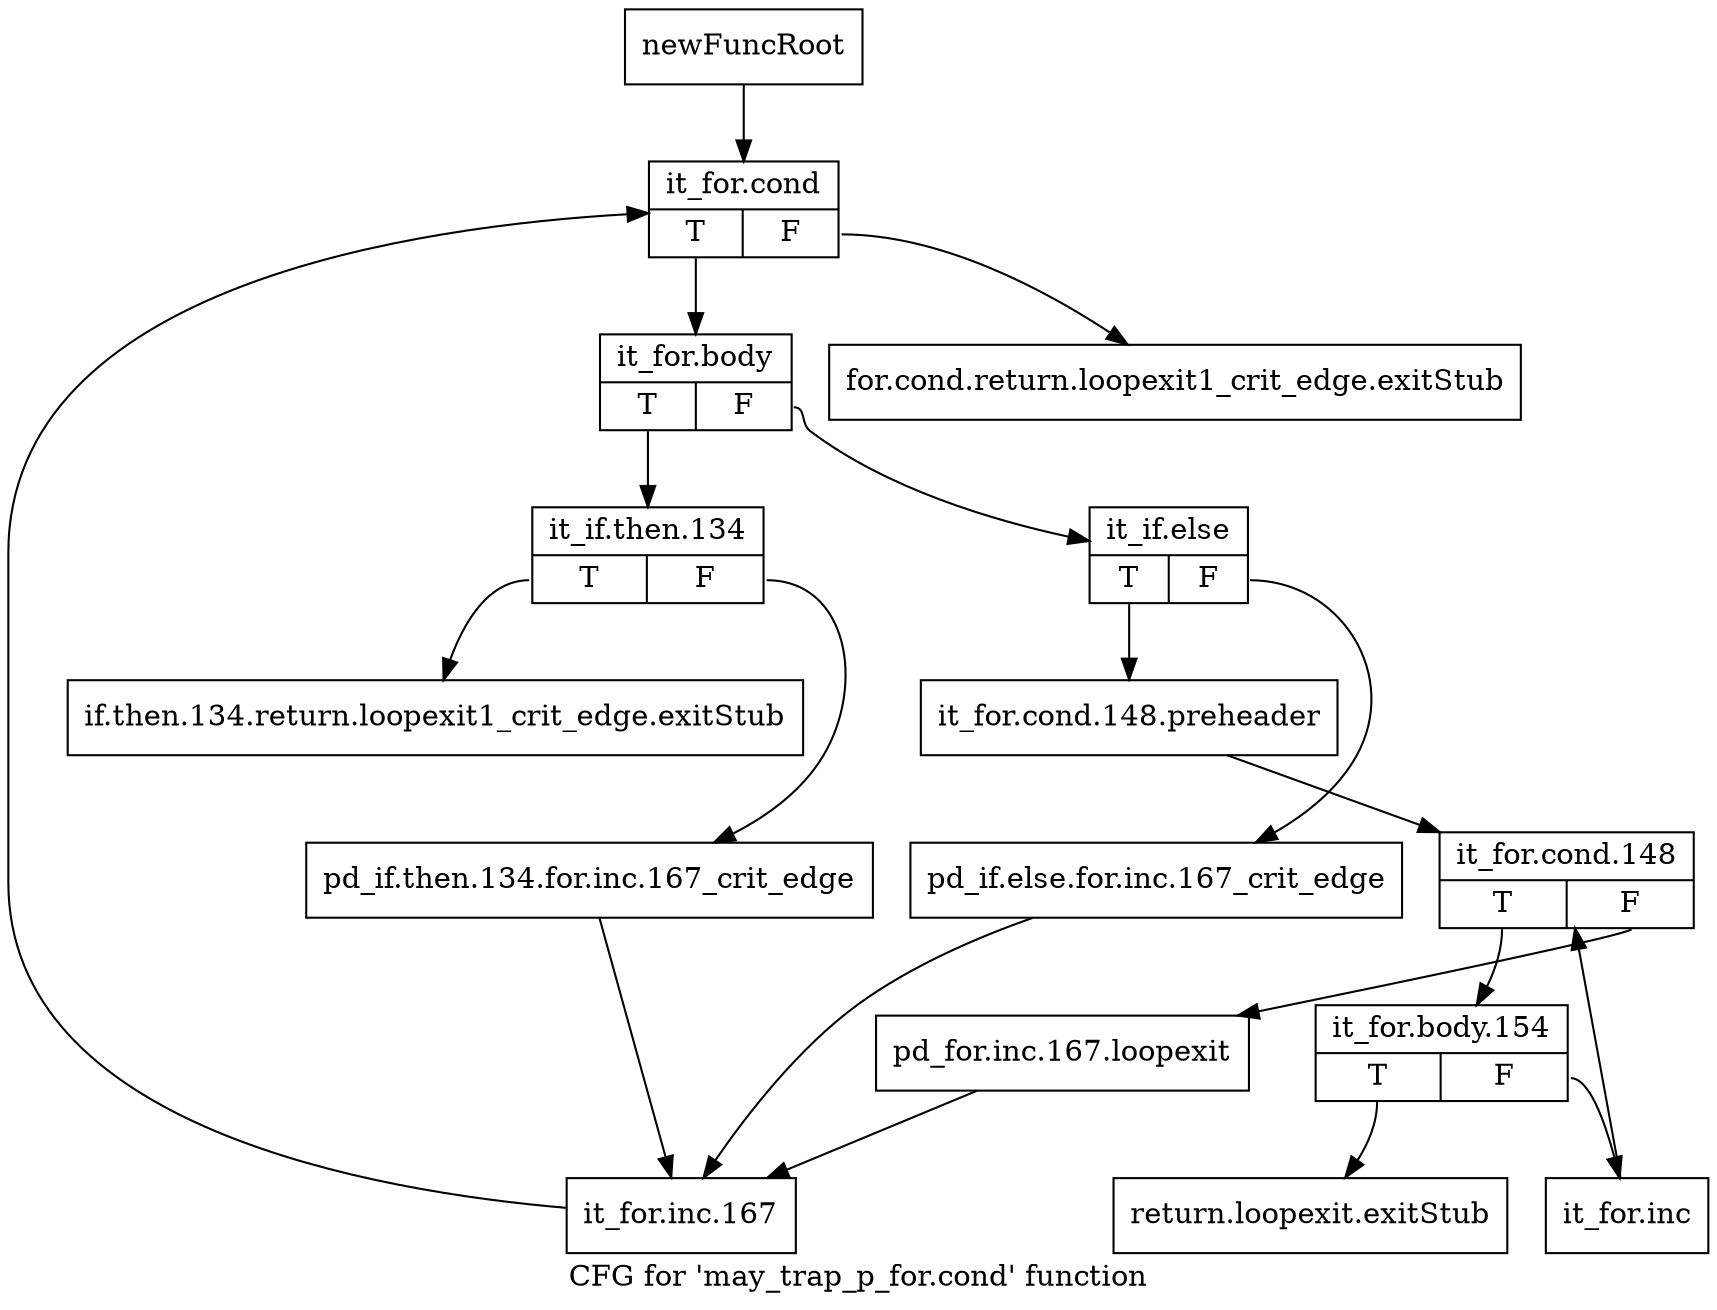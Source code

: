digraph "CFG for 'may_trap_p_for.cond' function" {
	label="CFG for 'may_trap_p_for.cond' function";

	Node0xc1102f0 [shape=record,label="{newFuncRoot}"];
	Node0xc1102f0 -> Node0xc110430;
	Node0xc110340 [shape=record,label="{for.cond.return.loopexit1_crit_edge.exitStub}"];
	Node0xc110390 [shape=record,label="{return.loopexit.exitStub}"];
	Node0xc1103e0 [shape=record,label="{if.then.134.return.loopexit1_crit_edge.exitStub}"];
	Node0xc110430 [shape=record,label="{it_for.cond|{<s0>T|<s1>F}}"];
	Node0xc110430:s0 -> Node0xc110480;
	Node0xc110430:s1 -> Node0xc110340;
	Node0xc110480 [shape=record,label="{it_for.body|{<s0>T|<s1>F}}"];
	Node0xc110480:s0 -> Node0xc110f90;
	Node0xc110480:s1 -> Node0xc110d60;
	Node0xc110d60 [shape=record,label="{it_if.else|{<s0>T|<s1>F}}"];
	Node0xc110d60:s0 -> Node0xc110e00;
	Node0xc110d60:s1 -> Node0xc110db0;
	Node0xc110db0 [shape=record,label="{pd_if.else.for.inc.167_crit_edge}"];
	Node0xc110db0 -> Node0xc111030;
	Node0xc110e00 [shape=record,label="{it_for.cond.148.preheader}"];
	Node0xc110e00 -> Node0xc110e50;
	Node0xc110e50 [shape=record,label="{it_for.cond.148|{<s0>T|<s1>F}}"];
	Node0xc110e50:s0 -> Node0xc110ef0;
	Node0xc110e50:s1 -> Node0xc110ea0;
	Node0xc110ea0 [shape=record,label="{pd_for.inc.167.loopexit}"];
	Node0xc110ea0 -> Node0xc111030;
	Node0xc110ef0 [shape=record,label="{it_for.body.154|{<s0>T|<s1>F}}"];
	Node0xc110ef0:s0 -> Node0xc110390;
	Node0xc110ef0:s1 -> Node0xc110f40;
	Node0xc110f40 [shape=record,label="{it_for.inc}"];
	Node0xc110f40 -> Node0xc110e50;
	Node0xc110f90 [shape=record,label="{it_if.then.134|{<s0>T|<s1>F}}"];
	Node0xc110f90:s0 -> Node0xc1103e0;
	Node0xc110f90:s1 -> Node0xc110fe0;
	Node0xc110fe0 [shape=record,label="{pd_if.then.134.for.inc.167_crit_edge}"];
	Node0xc110fe0 -> Node0xc111030;
	Node0xc111030 [shape=record,label="{it_for.inc.167}"];
	Node0xc111030 -> Node0xc110430;
}
